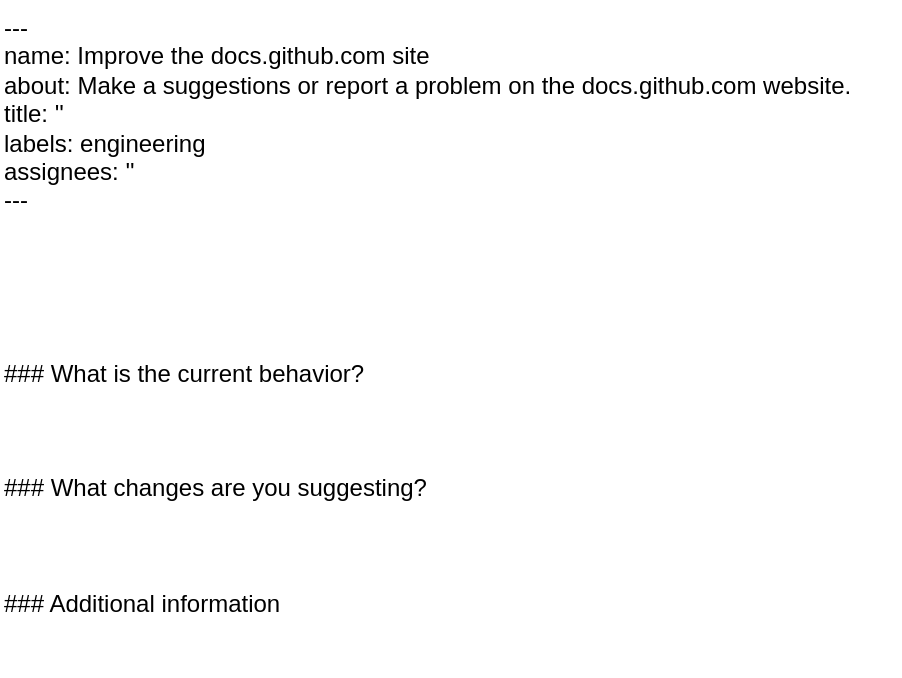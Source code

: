<mxfile compressed="true" version="13.8.8" type="github" pages="3"><diagram id="HSXS1QCWSlp0mT5f0sOV" name="Page-1"><mxGraphModel dx="286" dy="1435" grid="1" gridSize="10" guides="1" tooltips="1" connect="1" arrows="1" fold="1" page="1" pageScale="1" pageWidth="850" pageHeight="1100" math="0" shadow="0"><root><mxCell id="0"/><mxCell id="1" parent="0"/><mxCell id="67QFXmxWyvOyhPoO5Jws-1" value="---&#xa;name: Improve the docs.github.com site&#xa;about: Make a suggestions or report a problem on the docs.github.com website.&#xa;title: ''&#xa;labels: engineering&#xa;assignees: ''&#xa;---&#xa;&#xa;&lt;!--&#xa;HUBBERS BEWARE! THE GITHUB/DOCS REPO IS PUBLIC TO THE ENTIRE INTERNET. OPEN AN ISSUE IN GITHUB/DOCS-CONTENT https://github.com/github/docs-content/issues/new/choose INSTEAD.&#xa;--&gt;&#xa;&#xa;&lt;!--&#xa;For questions, ask in Discussions: https://github.com/github/docs/discussions&#xa;&#xa;Before you file an issue read the: &#xa;- Code of Conduct: https://github.com/github/docs/blob/main/CODE_OF_CONDUCT.md&#xa;- Contributing guide: https://github.com/github/docs/blob/main/CONTRIBUTING.md&#xa;&#xa;Check to make sure someone hasn't already opened a similar issue: https://github.com/github/docs/issues&#xa;--&gt;&#xa;&#xa;### What is the current behavior?&#xa;&#xa;&lt;!-- include links to articles where you're seeing a problem, screenshots, what browser you're using, etc. --&gt;&#xa;&#xa;### What changes are you suggesting?&#xa;&#xa;&lt;!-- Give as much detail as you can to help us understand the change you want to see. Why should the docs be changed? What use cases does it support? What is the expected outcome? --&gt;&#xa;&#xa;### Additional information&#xa;&#xa;&lt;!-- Any additional information, configuration, or data that might be necessary to reproduce the issue. --&gt;" style="text;whiteSpace=wrap;html=1;" vertex="1" parent="1"><mxGeometry x="70" y="-170" width="450" height="320" as="geometry"/></mxCell></root></mxGraphModel></diagram><diagram id="mEpM_LxJySlkgFEBbWAp" name="Page-2"><mxGraphModel dx="286" dy="335" grid="1" gridSize="10" guides="1" tooltips="1" connect="1" arrows="1" fold="1" page="1" pageScale="1" pageWidth="850" pageHeight="1100" math="0" shadow="0"><root><mxCell id="VHmJzOeUZFYjAQQjcUOV-0"/><mxCell id="VHmJzOeUZFYjAQQjcUOV-1" parent="VHmJzOeUZFYjAQQjcUOV-0"/><mxCell id="VHmJzOeUZFYjAQQjcUOV-2" value="---&#xa;name: Improve existing docs&#xa;about: Make a suggestion to improve our existing documentation.&#xa;title: ''&#xa;labels:&#xa;- content&#xa;assignees: ''&#xa;---&#xa;&lt;!--&#xa;HUBBERS BEWARE! THE GITHUB/DOCS REPO IS PUBLIC TO THE ENTIRE INTERNET. OPEN AN ISSUE IN GITHUB/DOCS-CONTENT https://github.com/github/docs-content/issues/new/choose INSTEAD.&#xa;--&gt;&#xa;&#xa;&lt;!--&#xa;For questions, ask in Discussions: https://github.com/github/docs/discussions&#xa;&#xa;Before you file an issue read the: &#xa;- Code of Conduct: https://github.com/github/docs/blob/main/CODE_OF_CONDUCT.md&#xa;- Contributing guide: https://github.com/github/docs/blob/main/CONTRIBUTING.md&#xa;&#xa;Check to make sure someone hasn't already opened a similar issue: https://github.com/github/docs/issues&#xa;--&gt;&#xa;&#xa;### What article on docs.github.com is affected?&#xa;&#xa;&lt;!-- Please link to the article you'd like to see updated --&gt;&#xa;&#xa;### What part(s) of the article would you like to see updated?&#xa;&#xa;&lt;!-- Give as much detail as you can to help us understand the change you want to see. Why should the docs be changed? What use cases does it support? What is the expected outcome? --&gt;&#xa;&#xa;### Additional information&#xa;&#xa;&lt;!-- Add any other context or screenshots about the feature request here. --&gt;" style="text;whiteSpace=wrap;html=1;" vertex="1" parent="VHmJzOeUZFYjAQQjcUOV-1"><mxGeometry x="70" y="60" width="370" height="320" as="geometry"/></mxCell></root></mxGraphModel></diagram><diagram id="NsVECy9xaeMl1XccGTtQ" name="Page-3"><mxGraphModel dx="286" dy="335" grid="1" gridSize="10" guides="1" tooltips="1" connect="1" arrows="1" fold="1" page="1" pageScale="1" pageWidth="850" pageHeight="1100" math="0" shadow="0"><root><mxCell id="Nfh5ctra-BoaGG57kdPo-0"/><mxCell id="Nfh5ctra-BoaGG57kdPo-1" parent="Nfh5ctra-BoaGG57kdPo-0"/><mxCell id="Nfh5ctra-BoaGG57kdPo-2" value="blank_issues_enabled: false&#xa;contact_links:&#xa;  - name: GitHub Support&#xa;    url: https://support.github.com/contact&#xa;    about: Contact Support if you're having trouble with your GitHub account." style="text;whiteSpace=wrap;html=1;fontColor=#46495D;" vertex="1" parent="Nfh5ctra-BoaGG57kdPo-1"><mxGeometry x="40" y="40" width="410" height="90" as="geometry"/></mxCell></root></mxGraphModel></diagram></mxfile>